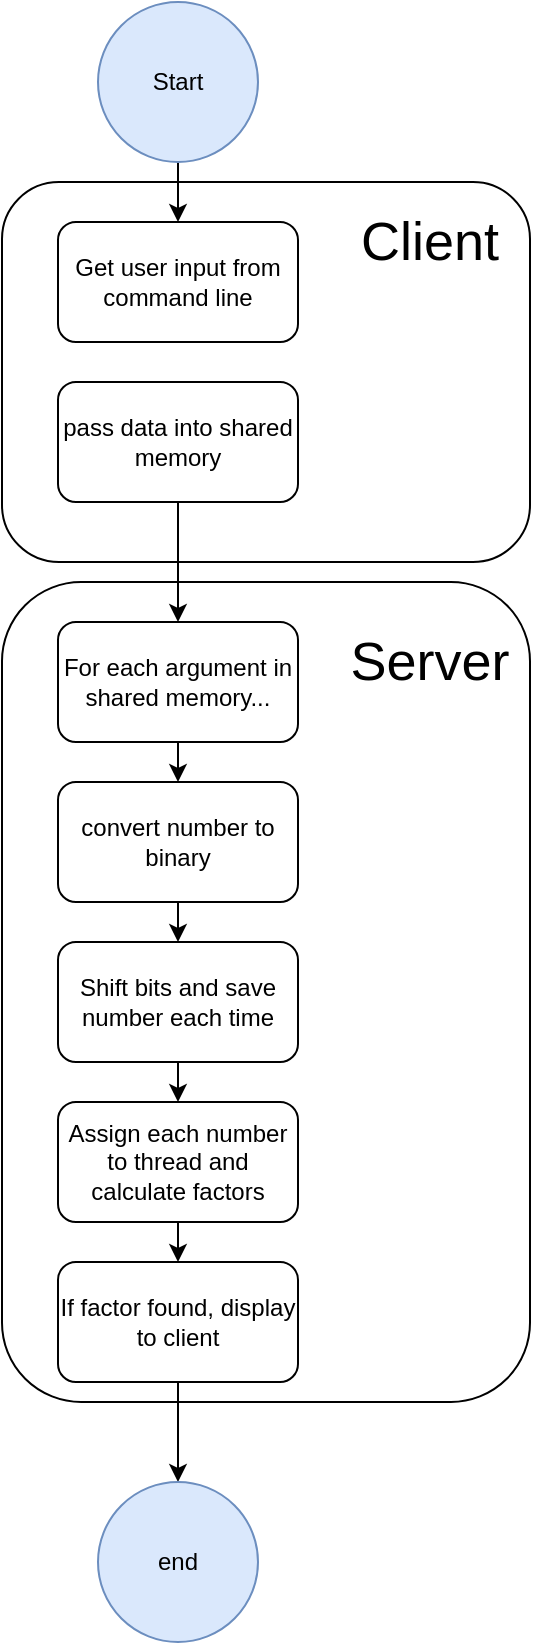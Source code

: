 <mxfile version="13.6.6" type="device"><diagram id="XEHlHl6QREeBLRwysoS8" name="Page-1"><mxGraphModel dx="946" dy="481" grid="1" gridSize="10" guides="1" tooltips="1" connect="1" arrows="1" fold="1" page="1" pageScale="1" pageWidth="827" pageHeight="1169" math="0" shadow="0"><root><mxCell id="0"/><mxCell id="1" parent="0"/><mxCell id="mQmpjz0PMgFpB4fkDIEk-14" value="" style="rounded=1;whiteSpace=wrap;html=1;" vertex="1" parent="1"><mxGeometry x="326" y="390" width="264" height="410" as="geometry"/></mxCell><mxCell id="mQmpjz0PMgFpB4fkDIEk-7" value="" style="rounded=1;whiteSpace=wrap;html=1;" vertex="1" parent="1"><mxGeometry x="326" y="190" width="264" height="190" as="geometry"/></mxCell><mxCell id="mQmpjz0PMgFpB4fkDIEk-4" style="edgeStyle=orthogonalEdgeStyle;rounded=0;orthogonalLoop=1;jettySize=auto;html=1;exitX=0.5;exitY=1;exitDx=0;exitDy=0;entryX=0.5;entryY=0;entryDx=0;entryDy=0;" edge="1" parent="1" source="mQmpjz0PMgFpB4fkDIEk-1" target="mQmpjz0PMgFpB4fkDIEk-3"><mxGeometry relative="1" as="geometry"/></mxCell><mxCell id="mQmpjz0PMgFpB4fkDIEk-1" value="Start" style="ellipse;whiteSpace=wrap;html=1;aspect=fixed;fillColor=#dae8fc;strokeColor=#6c8ebf;" vertex="1" parent="1"><mxGeometry x="374" y="100" width="80" height="80" as="geometry"/></mxCell><mxCell id="mQmpjz0PMgFpB4fkDIEk-3" value="Get user input from command line" style="rounded=1;whiteSpace=wrap;html=1;" vertex="1" parent="1"><mxGeometry x="354" y="210" width="120" height="60" as="geometry"/></mxCell><mxCell id="mQmpjz0PMgFpB4fkDIEk-18" style="edgeStyle=orthogonalEdgeStyle;rounded=0;orthogonalLoop=1;jettySize=auto;html=1;exitX=0.5;exitY=1;exitDx=0;exitDy=0;entryX=0.5;entryY=0;entryDx=0;entryDy=0;fontSize=27;" edge="1" parent="1" source="mQmpjz0PMgFpB4fkDIEk-6" target="mQmpjz0PMgFpB4fkDIEk-8"><mxGeometry relative="1" as="geometry"/></mxCell><mxCell id="mQmpjz0PMgFpB4fkDIEk-6" value="pass data into shared memory" style="rounded=1;whiteSpace=wrap;html=1;" vertex="1" parent="1"><mxGeometry x="354" y="290" width="120" height="60" as="geometry"/></mxCell><mxCell id="mQmpjz0PMgFpB4fkDIEk-19" style="edgeStyle=orthogonalEdgeStyle;rounded=0;orthogonalLoop=1;jettySize=auto;html=1;exitX=0.5;exitY=1;exitDx=0;exitDy=0;entryX=0.5;entryY=0;entryDx=0;entryDy=0;fontSize=27;" edge="1" parent="1" source="mQmpjz0PMgFpB4fkDIEk-8" target="mQmpjz0PMgFpB4fkDIEk-9"><mxGeometry relative="1" as="geometry"/></mxCell><mxCell id="mQmpjz0PMgFpB4fkDIEk-8" value="For each argument in shared memory..." style="rounded=1;whiteSpace=wrap;html=1;" vertex="1" parent="1"><mxGeometry x="354" y="410" width="120" height="60" as="geometry"/></mxCell><mxCell id="mQmpjz0PMgFpB4fkDIEk-20" style="edgeStyle=orthogonalEdgeStyle;rounded=0;orthogonalLoop=1;jettySize=auto;html=1;exitX=0.5;exitY=1;exitDx=0;exitDy=0;entryX=0.5;entryY=0;entryDx=0;entryDy=0;fontSize=27;" edge="1" parent="1" source="mQmpjz0PMgFpB4fkDIEk-9" target="mQmpjz0PMgFpB4fkDIEk-10"><mxGeometry relative="1" as="geometry"/></mxCell><mxCell id="mQmpjz0PMgFpB4fkDIEk-9" value="convert number to binary" style="rounded=1;whiteSpace=wrap;html=1;" vertex="1" parent="1"><mxGeometry x="354" y="490" width="120" height="60" as="geometry"/></mxCell><mxCell id="mQmpjz0PMgFpB4fkDIEk-21" style="edgeStyle=orthogonalEdgeStyle;rounded=0;orthogonalLoop=1;jettySize=auto;html=1;exitX=0.5;exitY=1;exitDx=0;exitDy=0;entryX=0.5;entryY=0;entryDx=0;entryDy=0;fontSize=27;" edge="1" parent="1" source="mQmpjz0PMgFpB4fkDIEk-10" target="mQmpjz0PMgFpB4fkDIEk-11"><mxGeometry relative="1" as="geometry"/></mxCell><mxCell id="mQmpjz0PMgFpB4fkDIEk-10" value="Shift bits and save number each time" style="rounded=1;whiteSpace=wrap;html=1;" vertex="1" parent="1"><mxGeometry x="354" y="570" width="120" height="60" as="geometry"/></mxCell><mxCell id="mQmpjz0PMgFpB4fkDIEk-22" style="edgeStyle=orthogonalEdgeStyle;rounded=0;orthogonalLoop=1;jettySize=auto;html=1;exitX=0.5;exitY=1;exitDx=0;exitDy=0;entryX=0.5;entryY=0;entryDx=0;entryDy=0;fontSize=27;" edge="1" parent="1" source="mQmpjz0PMgFpB4fkDIEk-11" target="mQmpjz0PMgFpB4fkDIEk-12"><mxGeometry relative="1" as="geometry"/></mxCell><mxCell id="mQmpjz0PMgFpB4fkDIEk-11" value="Assign each number to thread and calculate factors" style="rounded=1;whiteSpace=wrap;html=1;" vertex="1" parent="1"><mxGeometry x="354" y="650" width="120" height="60" as="geometry"/></mxCell><mxCell id="mQmpjz0PMgFpB4fkDIEk-23" style="edgeStyle=orthogonalEdgeStyle;rounded=0;orthogonalLoop=1;jettySize=auto;html=1;exitX=0.5;exitY=1;exitDx=0;exitDy=0;entryX=0.5;entryY=0;entryDx=0;entryDy=0;fontSize=27;" edge="1" parent="1" source="mQmpjz0PMgFpB4fkDIEk-12" target="mQmpjz0PMgFpB4fkDIEk-13"><mxGeometry relative="1" as="geometry"/></mxCell><mxCell id="mQmpjz0PMgFpB4fkDIEk-12" value="If factor found, display to client" style="rounded=1;whiteSpace=wrap;html=1;" vertex="1" parent="1"><mxGeometry x="354" y="730" width="120" height="60" as="geometry"/></mxCell><mxCell id="mQmpjz0PMgFpB4fkDIEk-13" value="end" style="ellipse;whiteSpace=wrap;html=1;aspect=fixed;fillColor=#dae8fc;strokeColor=#6c8ebf;" vertex="1" parent="1"><mxGeometry x="374" y="840" width="80" height="80" as="geometry"/></mxCell><mxCell id="mQmpjz0PMgFpB4fkDIEk-15" value="Client" style="text;html=1;strokeColor=none;fillColor=none;align=center;verticalAlign=middle;whiteSpace=wrap;rounded=0;fontSize=27;" vertex="1" parent="1"><mxGeometry x="520" y="210" width="40" height="20" as="geometry"/></mxCell><mxCell id="mQmpjz0PMgFpB4fkDIEk-17" value="Server" style="text;html=1;strokeColor=none;fillColor=none;align=center;verticalAlign=middle;whiteSpace=wrap;rounded=0;fontSize=27;" vertex="1" parent="1"><mxGeometry x="520" y="420" width="40" height="20" as="geometry"/></mxCell></root></mxGraphModel></diagram></mxfile>